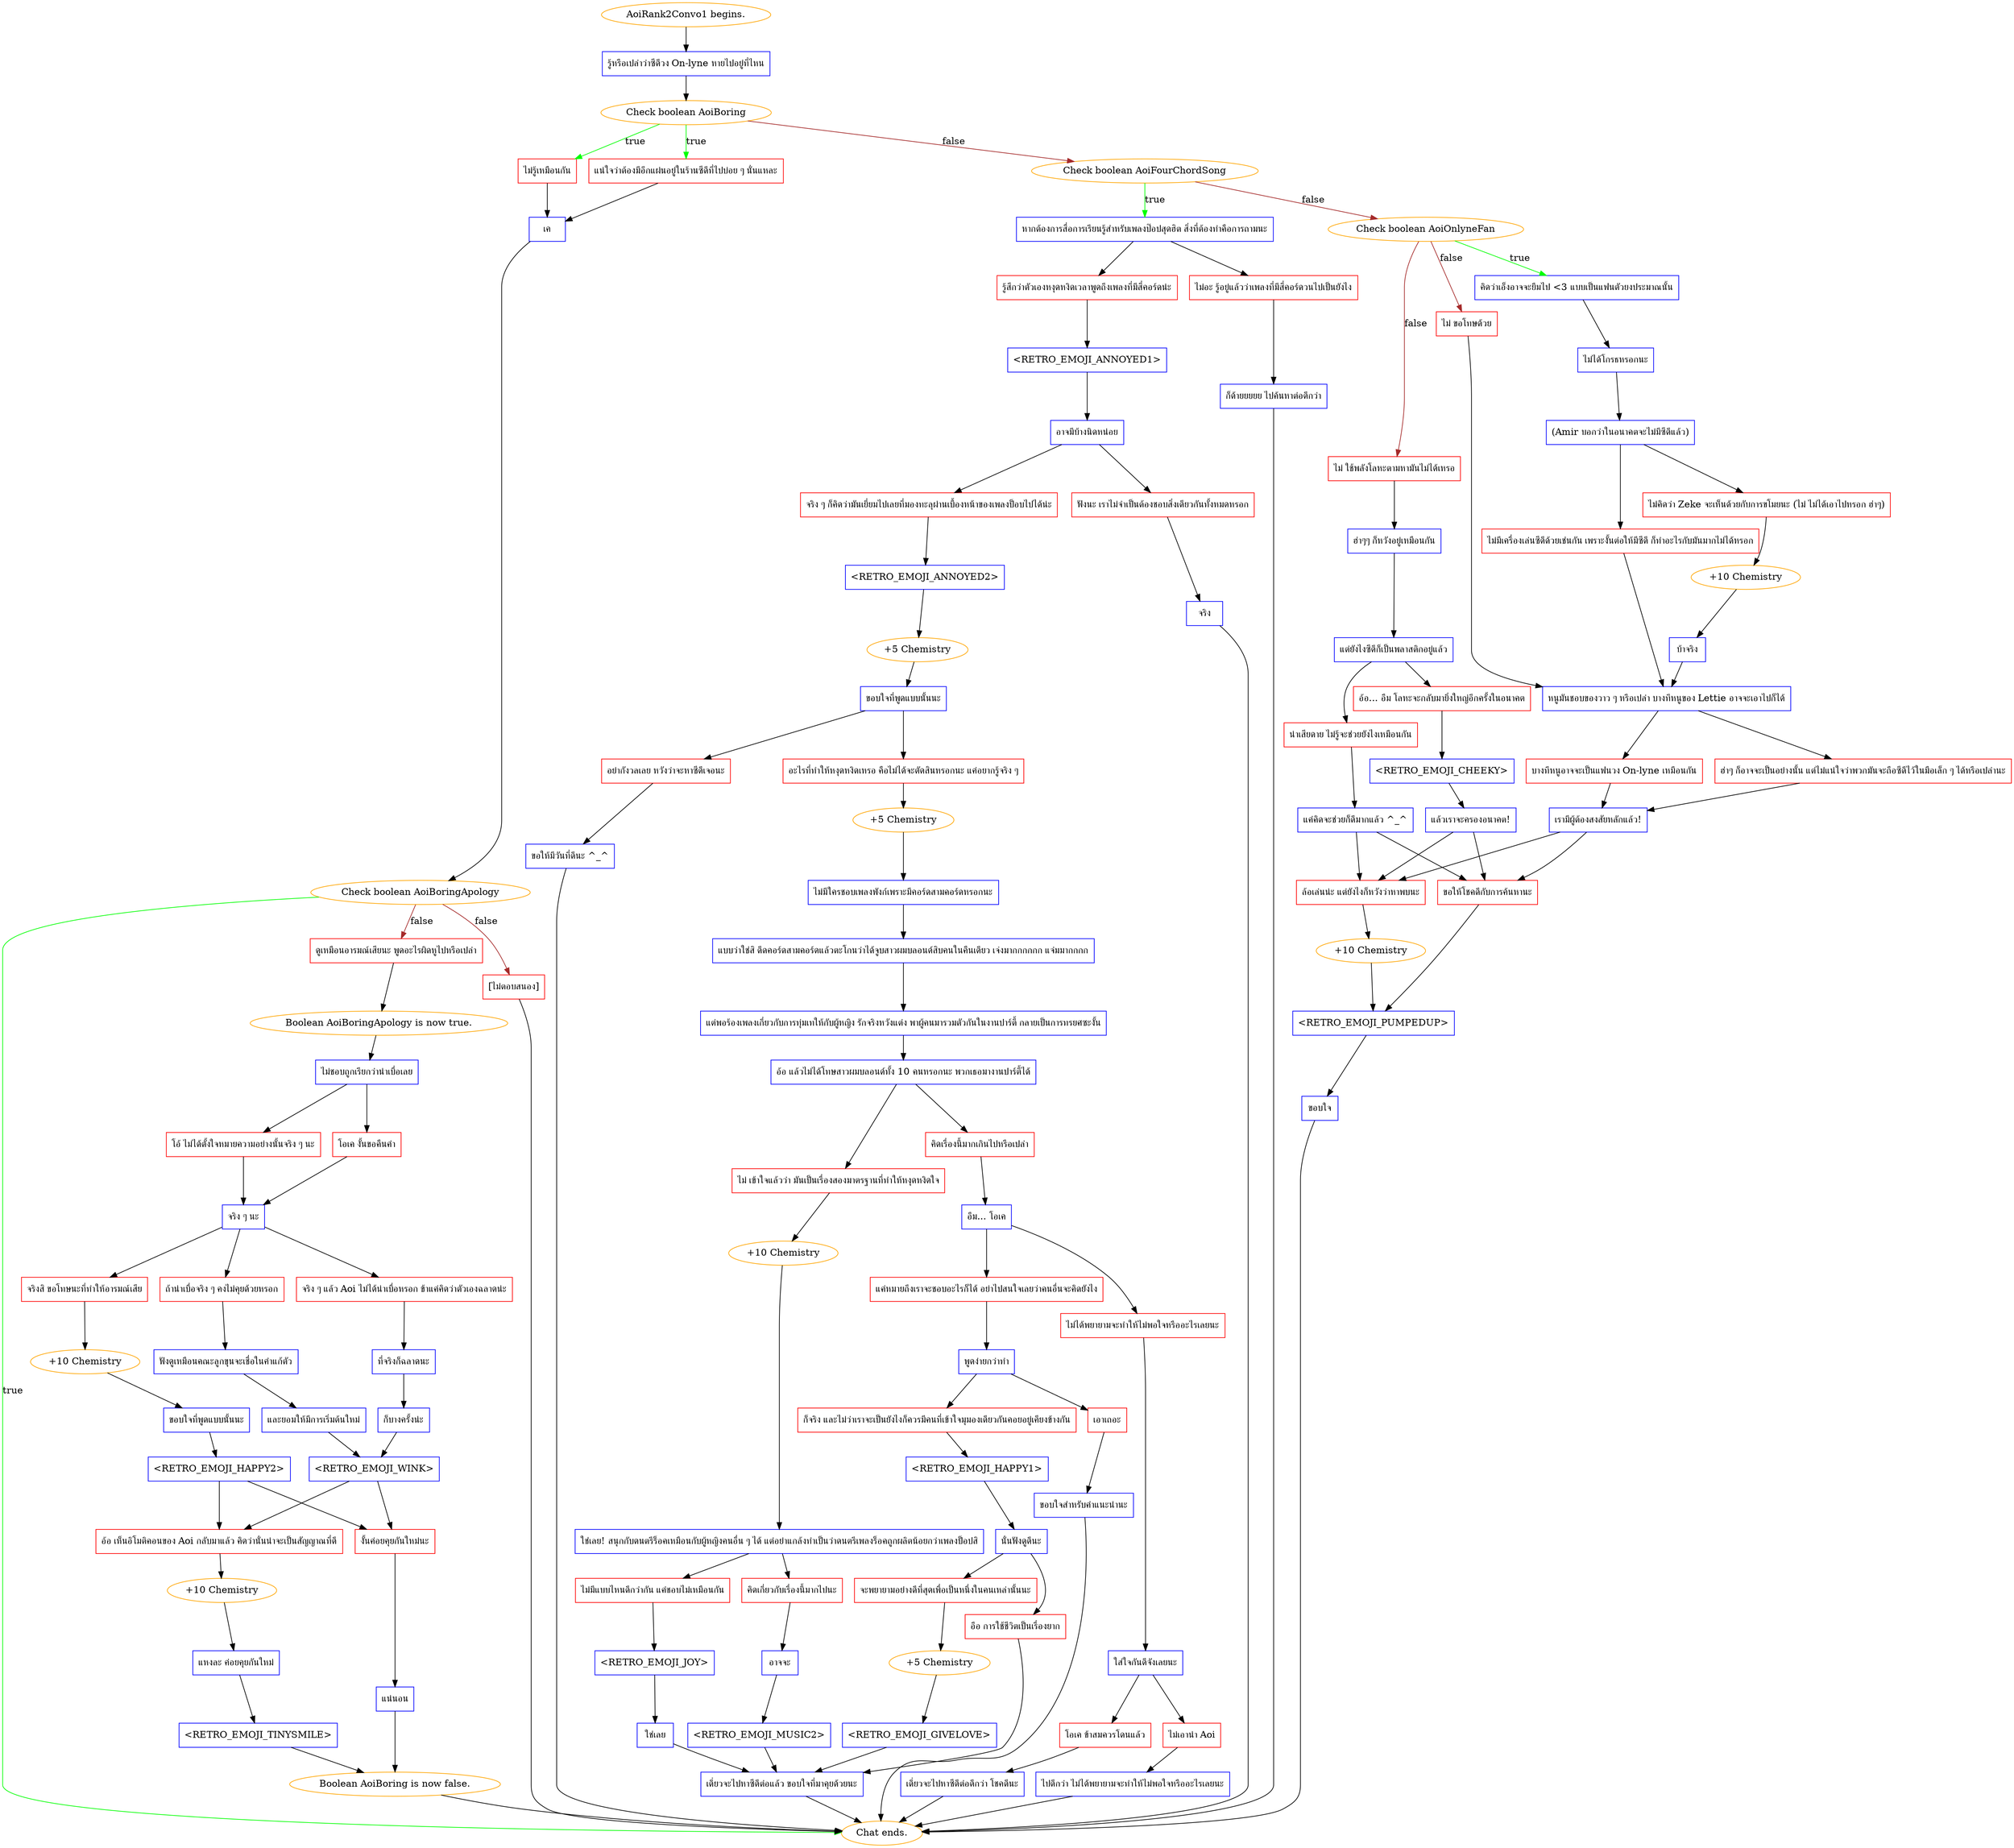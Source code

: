 digraph {
	"AoiRank2Convo1 begins." [color=orange];
		"AoiRank2Convo1 begins." -> j2711222747;
	j2711222747 [label="รู้หรือเปล่าว่าซีดีวง On-lyne หายไปอยู่ที่ไหน",shape=box,color=blue];
		j2711222747 -> j645152137;
	j645152137 [label="Check boolean AoiBoring",color=orange];
		j645152137 -> j3695997262 [label=true,color=green];
		j645152137 -> j665066920 [label=true,color=green];
		j645152137 -> j1227379375 [label=false,color=brown];
	j3695997262 [label="ไม่รู้เหมือนกัน",shape=box,color=red];
		j3695997262 -> j531234367;
	j665066920 [label="แน่ใจว่าต้องมีอีกแผ่นอยู่ในร้านซีดีที่ไปบ่อย ๆ นั่นแหละ",shape=box,color=red];
		j665066920 -> j531234367;
	j1227379375 [label="Check boolean AoiFourChordSong",color=orange];
		j1227379375 -> j1759527031 [label=true,color=green];
		j1227379375 -> j3702331683 [label=false,color=brown];
	j531234367 [label="เค",shape=box,color=blue];
		j531234367 -> j3271738332;
	j1759527031 [label="หากต้องการสื่อการเรียนรู้สำหรับเพลงป๊อปสุดฮิต สิ่งที่ต้องทำคือการถามนะ",shape=box,color=blue];
		j1759527031 -> j2461505643;
		j1759527031 -> j1472566265;
	j3702331683 [label="Check boolean AoiOnlyneFan",color=orange];
		j3702331683 -> j3837704743 [label=true,color=green];
		j3702331683 -> j2466632433 [label=false,color=brown];
		j3702331683 -> j1127991094 [label=false,color=brown];
	j3271738332 [label="Check boolean AoiBoringApology",color=orange];
		j3271738332 -> "Chat ends." [label=true,color=green];
		j3271738332 -> j1116335338 [label=false,color=brown];
		j3271738332 -> j186718899 [label=false,color=brown];
	j2461505643 [label="รู้สึกว่าตัวเองหงุดหงิดเวลาพูดถึงเพลงที่มีสี่คอร์ดน่ะ",shape=box,color=red];
		j2461505643 -> j3128488381;
	j1472566265 [label="ไม่อะ รู้อยู่แล้วว่าเพลงที่มีสี่คอร์ดวนไปเป็นยังไง",shape=box,color=red];
		j1472566265 -> j4083138204;
	j3837704743 [label="คิดว่าเอ็งอาจจะยืมไป <3 แบบเป็นแฟนตัวยงประมาณนั้น",shape=box,color=blue];
		j3837704743 -> j1084153843;
	j2466632433 [label="ไม่ ขอโทษด้วย",shape=box,color=red];
		j2466632433 -> j4099804869;
	j1127991094 [label="ไม่ ใช้พลังโลหะตามหามันไม่ได้เหรอ",shape=box,color=red];
		j1127991094 -> j2299299568;
	"Chat ends." [color=orange];
	j1116335338 [label="ดูเหมือนอารมณ์เสียนะ พูดอะไรผิดหูไปหรือเปล่า",shape=box,color=red];
		j1116335338 -> j3096388247;
	j186718899 [label="[ไม่ตอบสนอง]",shape=box,color=red];
		j186718899 -> "Chat ends.";
	j3128488381 [label="<RETRO_EMOJI_ANNOYED1>",shape=box,color=blue];
		j3128488381 -> j1222928404;
	j4083138204 [label="ก็ด้ายยยยย ไปค้นหาต่อดีกว่า",shape=box,color=blue];
		j4083138204 -> "Chat ends.";
	j1084153843 [label="ไม่ได้โกรธหรอกนะ",shape=box,color=blue];
		j1084153843 -> j3361543934;
	j4099804869 [label="หนูมันชอบของวาว ๆ หรือเปล่า บางทีหนูของ Lettie อาจจะเอาไปก็ได้",shape=box,color=blue];
		j4099804869 -> j601188387;
		j4099804869 -> j2416065001;
	j2299299568 [label="ฮ่าๆๆ ก็หวังอยู่เหมือนกัน",shape=box,color=blue];
		j2299299568 -> j1936807651;
	j3096388247 [label="Boolean AoiBoringApology is now true.",color=orange];
		j3096388247 -> j175424574;
	j1222928404 [label="อาจมีบ้างนิดหน่อย",shape=box,color=blue];
		j1222928404 -> j2701662021;
		j1222928404 -> j2613933312;
	j3361543934 [label="(Amir บอกว่าในอนาคตจะไม่มีซีดีแล้ว)",shape=box,color=blue];
		j3361543934 -> j2767598948;
		j3361543934 -> j2861085574;
	j601188387 [label="บางทีหนูอาจจะเป็นแฟนวง On-lyne เหมือนกัน",shape=box,color=red];
		j601188387 -> j570123821;
	j2416065001 [label="ฮ่าๆ ก็อาจจะเป็นอย่างนั้น แต่ไม่แน่ใจว่าพวกมันจะถือซีดีไว้ในมือเล็ก ๆ ได้หรือเปล่านะ",shape=box,color=red];
		j2416065001 -> j570123821;
	j1936807651 [label="แต่ยังไงซีดีก็เป็นพลาสติกอยู่แล้ว",shape=box,color=blue];
		j1936807651 -> j2424661981;
		j1936807651 -> j1008114109;
	j175424574 [label="ไม่ชอบถูกเรียกว่าน่าเบื่อเลย",shape=box,color=blue];
		j175424574 -> j1734545480;
		j175424574 -> j388766791;
	j2701662021 [label="จริง ๆ ก็คิดว่ามันเยี่ยมไปเลยที่มองทะลุผ่านเบื้องหน้าของเพลงป็อบไปได้น่ะ",shape=box,color=red];
		j2701662021 -> j205861722;
	j2613933312 [label="ฟังนะ เราไม่จำเป็นต้องชอบสิ่งเดียวกันทั้งหมดหรอก",shape=box,color=red];
		j2613933312 -> j508747983;
	j2767598948 [label="ไม่คิดว่า Zeke จะเห็นด้วยกับการขโมยนะ (ไม่ ไม่ได้เอาไปหรอก ฮ่าๆ)",shape=box,color=red];
		j2767598948 -> j560658728;
	j2861085574 [label="ไม่มีเครื่องเล่นซีดีด้วยเช่นกัน เพราะงั้นต่อให้มีซีดี ก็ทำอะไรกับมันมากไม่ได้หรอก",shape=box,color=red];
		j2861085574 -> j4099804869;
	j570123821 [label="เรามีผู้ต้องสงสัยหลักแล้ว!",shape=box,color=blue];
		j570123821 -> j1248627862;
		j570123821 -> j2192287904;
	j2424661981 [label="อ้อ... อืม โลหะจะกลับมายิ่งใหญ่อีกครั้งในอนาคต",shape=box,color=red];
		j2424661981 -> j3953730126;
	j1008114109 [label="น่าเสียดาย ไม่รู้จะช่วยยังไงเหมือนกัน",shape=box,color=red];
		j1008114109 -> j3888586217;
	j1734545480 [label="โอ้ ไม่ได้ตั้งใจหมายความอย่างนั้นจริง ๆ นะ",shape=box,color=red];
		j1734545480 -> j763987784;
	j388766791 [label="โอเค งั้นขอคืนคำ",shape=box,color=red];
		j388766791 -> j763987784;
	j205861722 [label="<RETRO_EMOJI_ANNOYED2>",shape=box,color=blue];
		j205861722 -> j3385145441;
	j508747983 [label="จริง",shape=box,color=blue];
		j508747983 -> "Chat ends.";
	j560658728 [label="+10 Chemistry",color=orange];
		j560658728 -> j2607480158;
	j1248627862 [label="ล้อเล่นน่ะ แต่ยังไงก็หวังว่าหาพบนะ",shape=box,color=red];
		j1248627862 -> j4062212530;
	j2192287904 [label="ขอให้โชคดีกับการค้นหานะ",shape=box,color=red];
		j2192287904 -> j927264784;
	j3953730126 [label="<RETRO_EMOJI_CHEEKY>",shape=box,color=blue];
		j3953730126 -> j1648179912;
	j3888586217 [label="แค่คิดจะช่วยก็ดีมากแล้ว ^_^",shape=box,color=blue];
		j3888586217 -> j1248627862;
		j3888586217 -> j2192287904;
	j763987784 [label="จริง ๆ นะ",shape=box,color=blue];
		j763987784 -> j3328557778;
		j763987784 -> j396857625;
		j763987784 -> j2766835301;
	j3385145441 [label="+5 Chemistry",color=orange];
		j3385145441 -> j875710140;
	j2607480158 [label="บ้าจริง",shape=box,color=blue];
		j2607480158 -> j4099804869;
	j4062212530 [label="+10 Chemistry",color=orange];
		j4062212530 -> j927264784;
	j927264784 [label="<RETRO_EMOJI_PUMPEDUP>",shape=box,color=blue];
		j927264784 -> j235020152;
	j1648179912 [label="แล้วเราจะครองอนาคต!",shape=box,color=blue];
		j1648179912 -> j1248627862;
		j1648179912 -> j2192287904;
	j3328557778 [label="จริงสิ ขอโทษนะที่ทำให้อารมณ์เสีย",shape=box,color=red];
		j3328557778 -> j2321963583;
	j396857625 [label="จริง ๆ แล้ว Aoi ไม่ได้น่าเบื่อหรอก ข้าแค่คิดว่าตัวเองฉลาดน่ะ",shape=box,color=red];
		j396857625 -> j1679457163;
	j2766835301 [label="ถ้าน่าเบื่อจริง ๆ คงไม่คุยด้วยหรอก",shape=box,color=red];
		j2766835301 -> j1108530782;
	j875710140 [label="ขอบใจที่พูดแบบนั้นนะ",shape=box,color=blue];
		j875710140 -> j2069396194;
		j875710140 -> j1490879060;
	j235020152 [label="ขอบใจ",shape=box,color=blue];
		j235020152 -> "Chat ends.";
	j2321963583 [label="+10 Chemistry",color=orange];
		j2321963583 -> j475195371;
	j1679457163 [label="ที่จริงก็ฉลาดนะ",shape=box,color=blue];
		j1679457163 -> j3453807985;
	j1108530782 [label="ฟังดูเหมือนคณะลูกขุนจะเชื่อในคำแก้ตัว",shape=box,color=blue];
		j1108530782 -> j2852462384;
	j2069396194 [label="อะไรที่ทำให้หงุดหงิดเหรอ คือไม่ได้จะตัดสินหรอกนะ แค่อยากรู้จริง ๆ",shape=box,color=red];
		j2069396194 -> j2882741604;
	j1490879060 [label="อย่ากังวลเลย หวังว่าจะหาซีดีเจอนะ",shape=box,color=red];
		j1490879060 -> j320050652;
	j475195371 [label="ขอบใจที่พูดแบบนั้นนะ",shape=box,color=blue];
		j475195371 -> j2757887073;
	j3453807985 [label="ก็บางครั้งน่ะ",shape=box,color=blue];
		j3453807985 -> j1922140397;
	j2852462384 [label="และยอมให้มีการเริ่มต้นใหม่",shape=box,color=blue];
		j2852462384 -> j1922140397;
	j2882741604 [label="+5 Chemistry",color=orange];
		j2882741604 -> j1244873068;
	j320050652 [label="ขอให้มีวันที่ดีนะ ^_^",shape=box,color=blue];
		j320050652 -> "Chat ends.";
	j2757887073 [label="<RETRO_EMOJI_HAPPY2>",shape=box,color=blue];
		j2757887073 -> j4229167381;
		j2757887073 -> j2406173484;
	j1922140397 [label="<RETRO_EMOJI_WINK>",shape=box,color=blue];
		j1922140397 -> j4229167381;
		j1922140397 -> j2406173484;
	j1244873068 [label="ไม่มีใครชอบเพลงพังก์เพราะมีคอร์ดสามคอร์ดหรอกนะ",shape=box,color=blue];
		j1244873068 -> j789653133;
	j4229167381 [label="งั้นค่อยคุยกันใหม่นะ",shape=box,color=red];
		j4229167381 -> j2958166959;
	j2406173484 [label="อ้อ เห็นอิโมติคอนของ Aoi กลับมาแล้ว คิดว่านั่นน่าจะเป็นสัญญาณที่ดี",shape=box,color=red];
		j2406173484 -> j1265627593;
	j789653133 [label="แบบว่าใช่สิ ดีดคอร์ดสามคอร์ดแล้วตะโกนว่าได้จูบสาวผมบลอนด์สิบคนในคืนเดียว เจ๋งมากกกกกก แจ่มมากกกก",shape=box,color=blue];
		j789653133 -> j1774505213;
	j2958166959 [label="แน่นอน",shape=box,color=blue];
		j2958166959 -> j2581611291;
	j1265627593 [label="+10 Chemistry",color=orange];
		j1265627593 -> j2434722464;
	j1774505213 [label="แต่พอร้องเพลงเกี่ยวกับการทุ่มเทให้กับผู้หญิง รักจริงหวังแต่ง พาผู้คนมารวมตัวกันในงานปาร์ตี้ กลายเป็นการทรยศซะงั้น",shape=box,color=blue];
		j1774505213 -> j1171178906;
	j2581611291 [label="Boolean AoiBoring is now false.",color=orange];
		j2581611291 -> "Chat ends.";
	j2434722464 [label="แหงละ ค่อยคุยกันใหม่",shape=box,color=blue];
		j2434722464 -> j153386734;
	j1171178906 [label="อ้อ แล้วไม่ได้โทษสาวผมบลอนด์ทั้ง 10 คนหรอกนะ พวกเธอมางานปาร์ตี้ได้",shape=box,color=blue];
		j1171178906 -> j3988557165;
		j1171178906 -> j26389661;
	j153386734 [label="<RETRO_EMOJI_TINYSMILE>",shape=box,color=blue];
		j153386734 -> j2581611291;
	j3988557165 [label="ไม่ เข้าใจแล้วว่า มันเป็นเรื่องสองมาตรฐานที่ทำให้หงุดหงิดใจ",shape=box,color=red];
		j3988557165 -> j493240568;
	j26389661 [label="คิดเรื่องนี้มากเกินไปหรือเปล่า",shape=box,color=red];
		j26389661 -> j2208134204;
	j493240568 [label="+10 Chemistry",color=orange];
		j493240568 -> j1776981741;
	j2208134204 [label="อืม... โอเค",shape=box,color=blue];
		j2208134204 -> j2186566613;
		j2208134204 -> j2922238665;
	j1776981741 [label="ใช่เลย! สนุกกับดนตรีร็อคเหมือนกับผู้หญิงคนอื่น ๆ ได้ แต่อย่าแกล้งทำเป็นว่าดนตรีเพลงร็อคถูกผลิตน้อยกว่าเพลงป็อปสิ",shape=box,color=blue];
		j1776981741 -> j2597041852;
		j1776981741 -> j4149305119;
	j2186566613 [label="แค่หมายถึงเราจะชอบอะไรก็ได้ อย่าไปสนใจเลยว่าคนอื่นจะคิดยังไง",shape=box,color=red];
		j2186566613 -> j1464775041;
	j2922238665 [label="ไม่ได้พยายามจะทำให้ไม่พอใจหรืออะไรเลยนะ",shape=box,color=red];
		j2922238665 -> j1070351524;
	j2597041852 [label="ไม่มีแบบไหนดีกว่ากัน แค่ชอบไม่เหมือนกัน",shape=box,color=red];
		j2597041852 -> j3056525856;
	j4149305119 [label="คิดเกี่ยวกับเรื่องนี้มากไปนะ",shape=box,color=red];
		j4149305119 -> j17893422;
	j1464775041 [label="พูดง่ายกว่าทำ",shape=box,color=blue];
		j1464775041 -> j2691834214;
		j1464775041 -> j3366746674;
	j1070351524 [label="ใส่ใจกันดีจังเลยนะ",shape=box,color=blue];
		j1070351524 -> j1999363383;
		j1070351524 -> j1413315874;
	j3056525856 [label="<RETRO_EMOJI_JOY>",shape=box,color=blue];
		j3056525856 -> j4244309756;
	j17893422 [label="อาจจะ",shape=box,color=blue];
		j17893422 -> j2376258002;
	j2691834214 [label="เอาเถอะ",shape=box,color=red];
		j2691834214 -> j3757652089;
	j3366746674 [label="ก็จริง และไม่ว่าเราจะเป็นยังไงก็ควรมีคนที่เข้าใจมุมองเดียวกันคอยอยู่เคียงข้างกัน",shape=box,color=red];
		j3366746674 -> j754573249;
	j1999363383 [label="โอเค ข้าสมควรโดนแล้ว",shape=box,color=red];
		j1999363383 -> j4219925382;
	j1413315874 [label="ไม่เอาน่า Aoi",shape=box,color=red];
		j1413315874 -> j3444682623;
	j4244309756 [label="ใช่เลย",shape=box,color=blue];
		j4244309756 -> j3129960068;
	j2376258002 [label="<RETRO_EMOJI_MUSIC2>",shape=box,color=blue];
		j2376258002 -> j3129960068;
	j3757652089 [label="ขอบใจสำหรับคำแนะนำนะ",shape=box,color=blue];
		j3757652089 -> "Chat ends.";
	j754573249 [label="<RETRO_EMOJI_HAPPY1>",shape=box,color=blue];
		j754573249 -> j1919009856;
	j4219925382 [label="เดี๋ยวจะไปหาซีดีต่อดีกว่า โชคดีนะ",shape=box,color=blue];
		j4219925382 -> "Chat ends.";
	j3444682623 [label="ไปดีกว่า ไม่ได้พยายามจะทำให้ไม่พอใจหรืออะไรเลยนะ",shape=box,color=blue];
		j3444682623 -> "Chat ends.";
	j3129960068 [label="เดี๋ยวจะไปหาซีดีต่อแล้ว ขอบใจที่มาคุยด้วยนะ",shape=box,color=blue];
		j3129960068 -> "Chat ends.";
	j1919009856 [label="นั่นฟังดูดีนะ",shape=box,color=blue];
		j1919009856 -> j3442847862;
		j1919009856 -> j1792132595;
	j3442847862 [label="จะพยายามอย่างดีที่สุดเพื่อเป็นหนึ่งในคนเหล่านั้นนะ",shape=box,color=red];
		j3442847862 -> j313214034;
	j1792132595 [label="อือ การใช้ชีวิตเป็นเรื่องยาก",shape=box,color=red];
		j1792132595 -> j3129960068;
	j313214034 [label="+5 Chemistry",color=orange];
		j313214034 -> j3599578242;
	j3599578242 [label="<RETRO_EMOJI_GIVELOVE>",shape=box,color=blue];
		j3599578242 -> j3129960068;
}